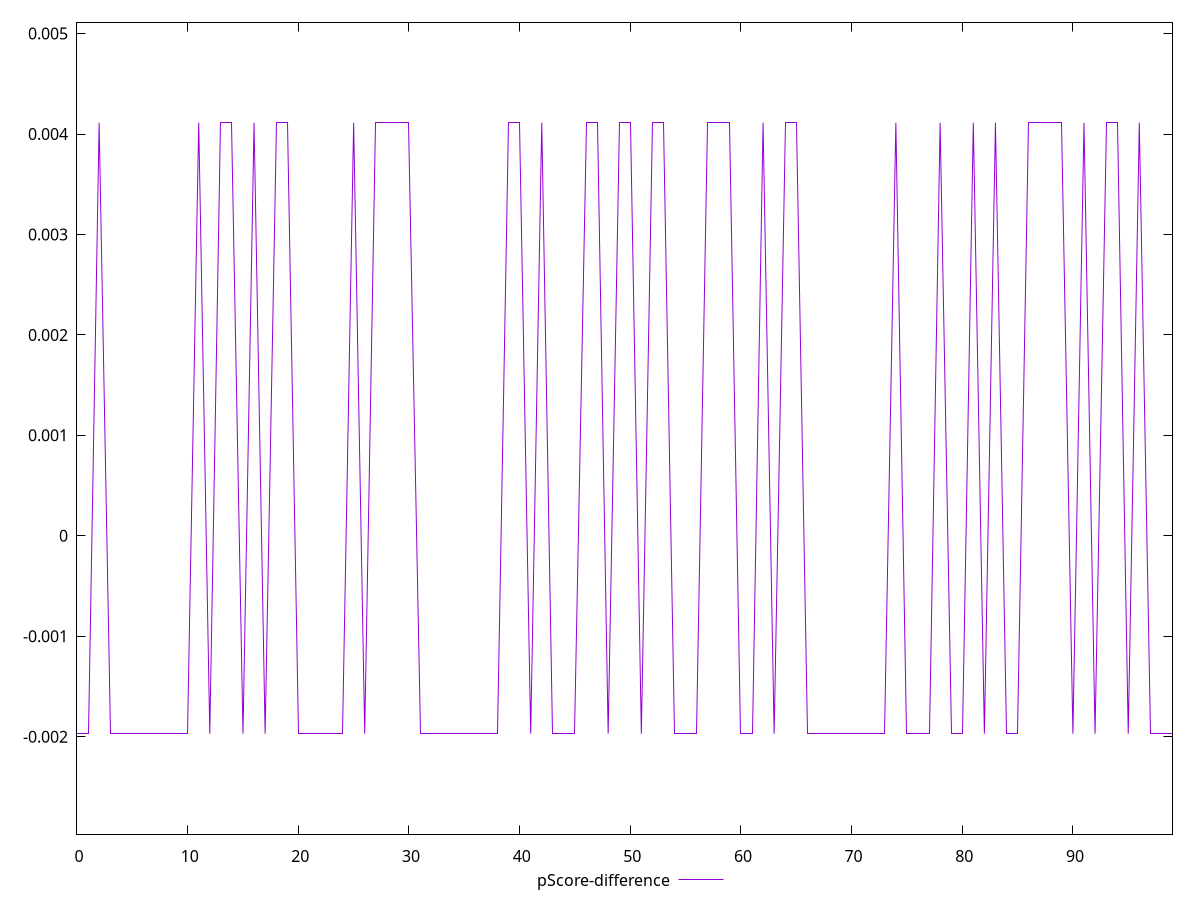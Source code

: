 reset

$pScoreDifference <<EOF
0 -0.001970194688720839
1 -0.001970194688720839
2 0.004112167336746131
3 -0.001970194688720839
4 -0.001970194688720839
5 -0.001970194688720839
6 -0.001970194688720839
7 -0.001970194688720839
8 -0.001970194688720839
9 -0.001970194688720839
10 -0.001970194688720839
11 0.004112167336746131
12 -0.001970194688720839
13 0.004112167336746131
14 0.004112167336746131
15 -0.001970194688720839
16 0.004112167336746131
17 -0.001970194688720839
18 0.004112167336746131
19 0.004112167336746131
20 -0.001970194688720839
21 -0.001970194688720839
22 -0.001970194688720839
23 -0.001970194688720839
24 -0.001970194688720839
25 0.004112167336746131
26 -0.001970194688720839
27 0.004112167336746131
28 0.004112167336746131
29 0.004112167336746131
30 0.004112167336746131
31 -0.001970194688720839
32 -0.001970194688720839
33 -0.001970194688720839
34 -0.001970194688720839
35 -0.001970194688720839
36 -0.001970194688720839
37 -0.001970194688720839
38 -0.001970194688720839
39 0.004112167336746131
40 0.004112167336746131
41 -0.001970194688720839
42 0.004112167336746131
43 -0.001970194688720839
44 -0.001970194688720839
45 -0.001970194688720839
46 0.004112167336746131
47 0.004112167336746131
48 -0.001970194688720839
49 0.004112167336746131
50 0.004112167336746131
51 -0.001970194688720839
52 0.004112167336746131
53 0.004112167336746131
54 -0.001970194688720839
55 -0.001970194688720839
56 -0.001970194688720839
57 0.004112167336746131
58 0.004112167336746131
59 0.004112167336746131
60 -0.001970194688720839
61 -0.001970194688720839
62 0.004112167336746131
63 -0.001970194688720839
64 0.004112167336746131
65 0.004112167336746131
66 -0.001970194688720839
67 -0.001970194688720839
68 -0.001970194688720839
69 -0.001970194688720839
70 -0.001970194688720839
71 -0.001970194688720839
72 -0.001970194688720839
73 -0.001970194688720839
74 0.004112167336746131
75 -0.001970194688720839
76 -0.001970194688720839
77 -0.001970194688720839
78 0.004112167336746131
79 -0.001970194688720839
80 -0.001970194688720839
81 0.004112167336746131
82 -0.001970194688720839
83 0.004112167336746131
84 -0.001970194688720839
85 -0.001970194688720839
86 0.004112167336746131
87 0.004112167336746131
88 0.004112167336746131
89 0.004112167336746131
90 -0.001970194688720839
91 0.004112167336746131
92 -0.001970194688720839
93 0.004112167336746131
94 0.004112167336746131
95 -0.001970194688720839
96 0.004112167336746131
97 -0.001970194688720839
98 -0.001970194688720839
99 -0.001970194688720839
EOF

set key outside below
set xrange [0:99]
set yrange [-0.002970194688720839:0.005112167336746131]
set trange [-0.002970194688720839:0.005112167336746131]
set terminal svg size 640, 500 enhanced background rgb 'white'
set output "reports/report_00028_2021-02-24T12-49-42.674Z/dom-size/samples/agenda/pScore-difference/values.svg"

plot $pScoreDifference title "pScore-difference" with line

reset
